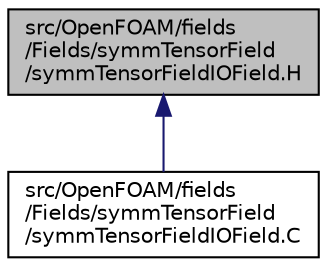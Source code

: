 digraph "src/OpenFOAM/fields/Fields/symmTensorField/symmTensorFieldIOField.H"
{
  bgcolor="transparent";
  edge [fontname="Helvetica",fontsize="10",labelfontname="Helvetica",labelfontsize="10"];
  node [fontname="Helvetica",fontsize="10",shape=record];
  Node1 [label="src/OpenFOAM/fields\l/Fields/symmTensorField\l/symmTensorFieldIOField.H",height=0.2,width=0.4,color="black", fillcolor="grey75", style="filled", fontcolor="black"];
  Node1 -> Node2 [dir="back",color="midnightblue",fontsize="10",style="solid",fontname="Helvetica"];
  Node2 [label="src/OpenFOAM/fields\l/Fields/symmTensorField\l/symmTensorFieldIOField.C",height=0.2,width=0.4,color="black",URL="$a07931.html",tooltip="symmTensorField with IO. "];
}
